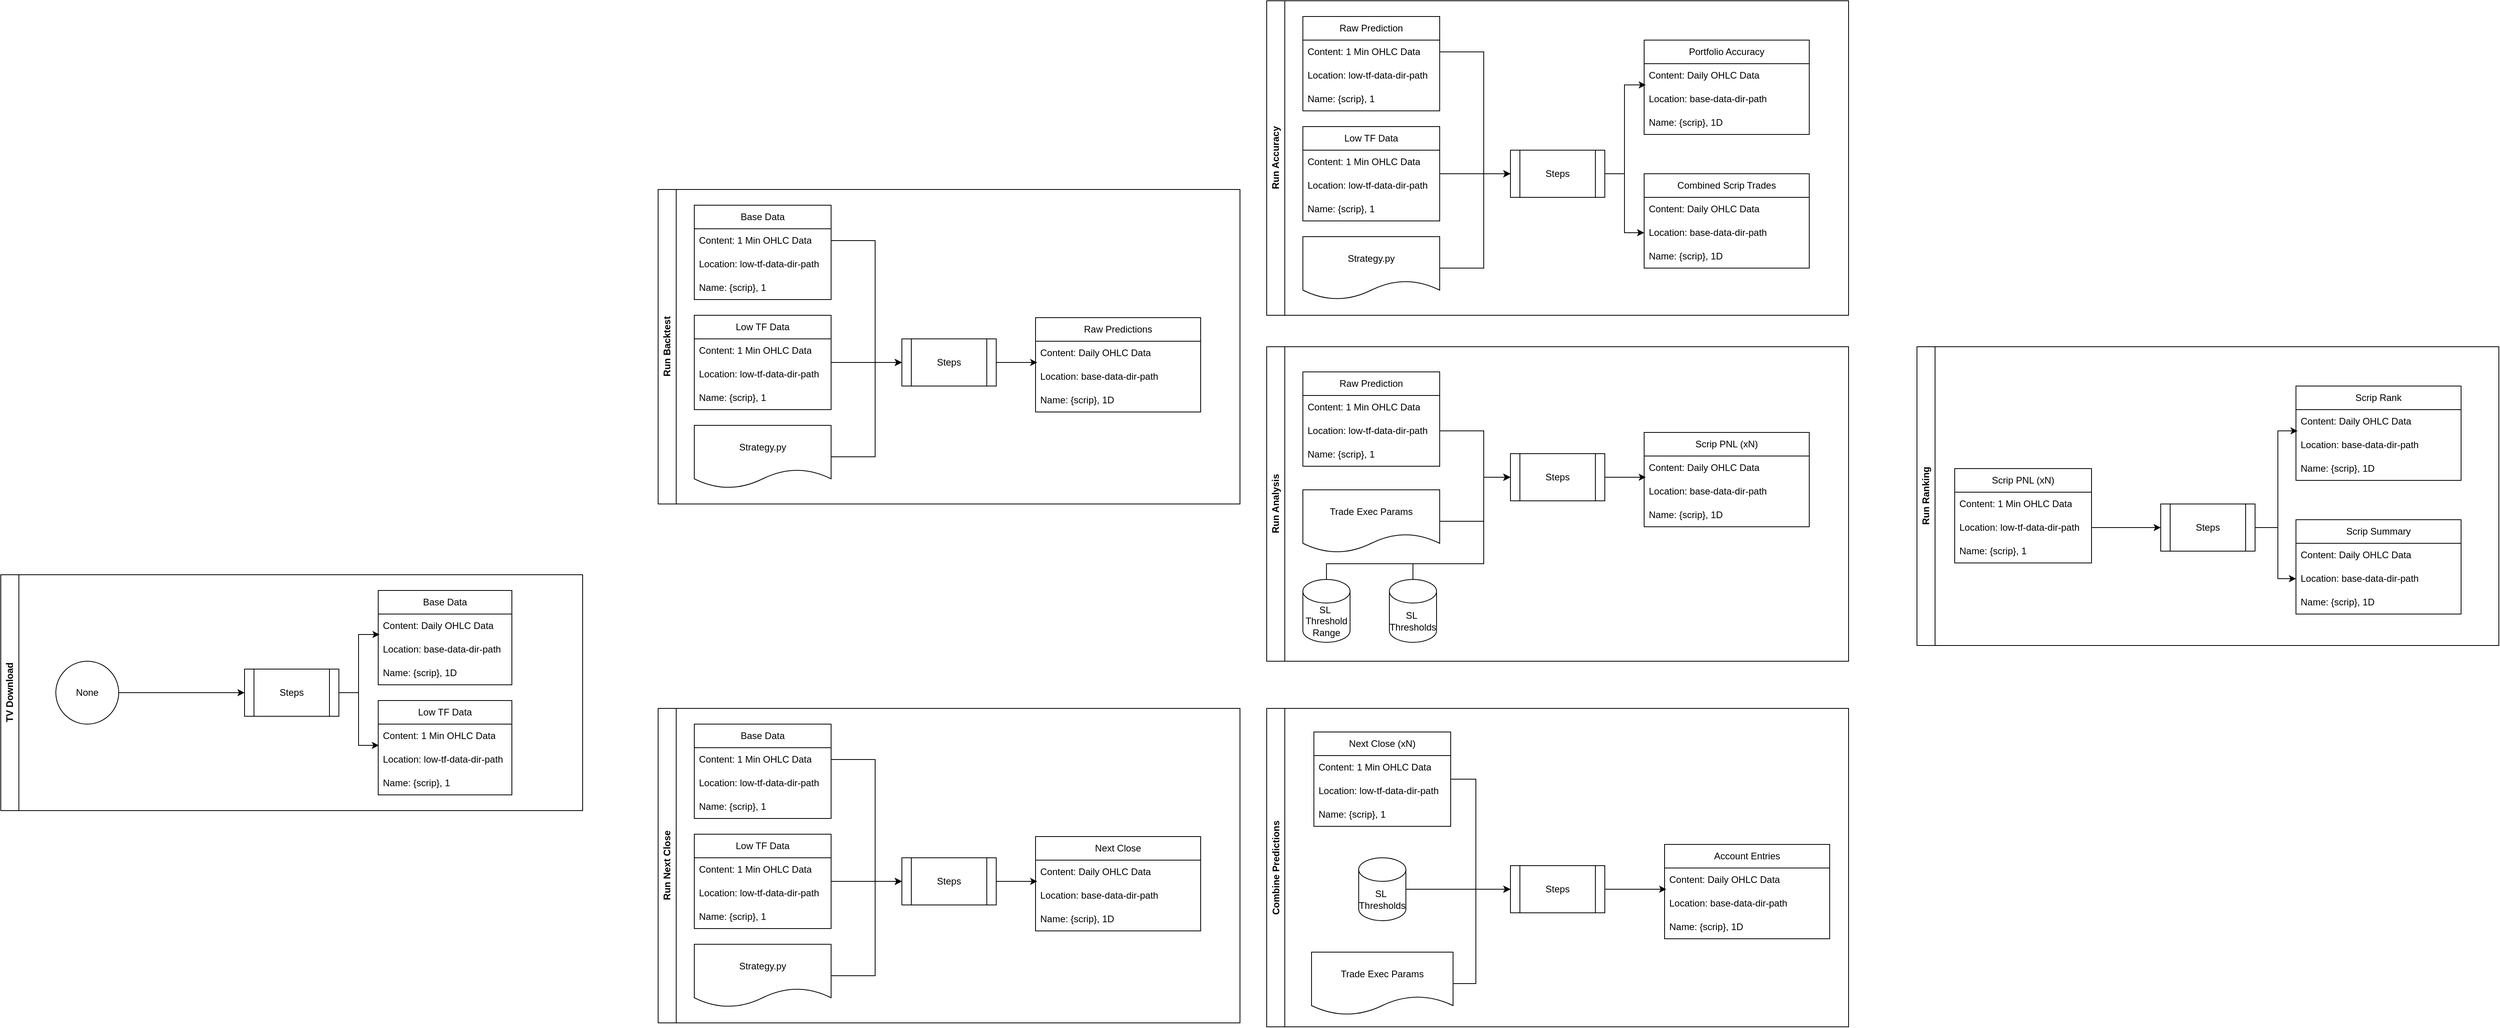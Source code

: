 <mxfile version="22.0.8" type="github">
  <diagram name="Page-1" id="-jNobJOiH2ZBGITwDeoM">
    <mxGraphModel dx="1639" dy="2243" grid="1" gridSize="10" guides="1" tooltips="1" connect="1" arrows="1" fold="1" page="1" pageScale="1" pageWidth="827" pageHeight="1169" math="0" shadow="0">
      <root>
        <mxCell id="0" />
        <mxCell id="1" parent="0" />
        <mxCell id="wgQlKjgA8KwrXLoBbIsE-9" value="TV Download" style="swimlane;horizontal=0;whiteSpace=wrap;html=1;startSize=23;" vertex="1" parent="1">
          <mxGeometry x="44" y="330" width="740" height="300" as="geometry" />
        </mxCell>
        <mxCell id="wgQlKjgA8KwrXLoBbIsE-10" value="Base Data" style="swimlane;fontStyle=0;childLayout=stackLayout;horizontal=1;startSize=30;horizontalStack=0;resizeParent=1;resizeParentMax=0;resizeLast=0;collapsible=1;marginBottom=0;whiteSpace=wrap;html=1;" vertex="1" parent="wgQlKjgA8KwrXLoBbIsE-9">
          <mxGeometry x="480" y="20" width="170" height="120" as="geometry" />
        </mxCell>
        <mxCell id="wgQlKjgA8KwrXLoBbIsE-11" value="Content: Daily OHLC Data" style="text;strokeColor=none;fillColor=none;align=left;verticalAlign=middle;spacingLeft=4;spacingRight=4;overflow=hidden;points=[[0,0.5],[1,0.5]];portConstraint=eastwest;rotatable=0;whiteSpace=wrap;html=1;" vertex="1" parent="wgQlKjgA8KwrXLoBbIsE-10">
          <mxGeometry y="30" width="170" height="30" as="geometry" />
        </mxCell>
        <mxCell id="wgQlKjgA8KwrXLoBbIsE-12" value="Location:&amp;nbsp;base-data-dir-path" style="text;strokeColor=none;fillColor=none;align=left;verticalAlign=middle;spacingLeft=4;spacingRight=4;overflow=hidden;points=[[0,0.5],[1,0.5]];portConstraint=eastwest;rotatable=0;whiteSpace=wrap;html=1;" vertex="1" parent="wgQlKjgA8KwrXLoBbIsE-10">
          <mxGeometry y="60" width="170" height="30" as="geometry" />
        </mxCell>
        <mxCell id="wgQlKjgA8KwrXLoBbIsE-13" value="Name: {scrip}, 1D" style="text;strokeColor=none;fillColor=none;align=left;verticalAlign=middle;spacingLeft=4;spacingRight=4;overflow=hidden;points=[[0,0.5],[1,0.5]];portConstraint=eastwest;rotatable=0;whiteSpace=wrap;html=1;" vertex="1" parent="wgQlKjgA8KwrXLoBbIsE-10">
          <mxGeometry y="90" width="170" height="30" as="geometry" />
        </mxCell>
        <mxCell id="wgQlKjgA8KwrXLoBbIsE-14" value="Low TF Data" style="swimlane;fontStyle=0;childLayout=stackLayout;horizontal=1;startSize=30;horizontalStack=0;resizeParent=1;resizeParentMax=0;resizeLast=0;collapsible=1;marginBottom=0;whiteSpace=wrap;html=1;" vertex="1" parent="wgQlKjgA8KwrXLoBbIsE-9">
          <mxGeometry x="480" y="160" width="170" height="120" as="geometry" />
        </mxCell>
        <mxCell id="wgQlKjgA8KwrXLoBbIsE-15" value="Content: 1 Min OHLC Data" style="text;strokeColor=none;fillColor=none;align=left;verticalAlign=middle;spacingLeft=4;spacingRight=4;overflow=hidden;points=[[0,0.5],[1,0.5]];portConstraint=eastwest;rotatable=0;whiteSpace=wrap;html=1;" vertex="1" parent="wgQlKjgA8KwrXLoBbIsE-14">
          <mxGeometry y="30" width="170" height="30" as="geometry" />
        </mxCell>
        <mxCell id="wgQlKjgA8KwrXLoBbIsE-16" value="Location:&amp;nbsp;low-tf-data-dir-path" style="text;strokeColor=none;fillColor=none;align=left;verticalAlign=middle;spacingLeft=4;spacingRight=4;overflow=hidden;points=[[0,0.5],[1,0.5]];portConstraint=eastwest;rotatable=0;whiteSpace=wrap;html=1;" vertex="1" parent="wgQlKjgA8KwrXLoBbIsE-14">
          <mxGeometry y="60" width="170" height="30" as="geometry" />
        </mxCell>
        <mxCell id="wgQlKjgA8KwrXLoBbIsE-17" value="Name: {scrip}, 1" style="text;strokeColor=none;fillColor=none;align=left;verticalAlign=middle;spacingLeft=4;spacingRight=4;overflow=hidden;points=[[0,0.5],[1,0.5]];portConstraint=eastwest;rotatable=0;whiteSpace=wrap;html=1;" vertex="1" parent="wgQlKjgA8KwrXLoBbIsE-14">
          <mxGeometry y="90" width="170" height="30" as="geometry" />
        </mxCell>
        <mxCell id="wgQlKjgA8KwrXLoBbIsE-4" style="edgeStyle=orthogonalEdgeStyle;rounded=0;orthogonalLoop=1;jettySize=auto;html=1;entryX=0;entryY=0.5;entryDx=0;entryDy=0;" edge="1" parent="wgQlKjgA8KwrXLoBbIsE-9" source="wgQlKjgA8KwrXLoBbIsE-3" target="wgQlKjgA8KwrXLoBbIsE-46">
          <mxGeometry relative="1" as="geometry">
            <mxPoint x="326" y="150" as="targetPoint" />
          </mxGeometry>
        </mxCell>
        <mxCell id="wgQlKjgA8KwrXLoBbIsE-3" value="None" style="ellipse;whiteSpace=wrap;html=1;aspect=fixed;" vertex="1" parent="wgQlKjgA8KwrXLoBbIsE-9">
          <mxGeometry x="70" y="110" width="80" height="80" as="geometry" />
        </mxCell>
        <mxCell id="wgQlKjgA8KwrXLoBbIsE-44" style="edgeStyle=orthogonalEdgeStyle;rounded=0;orthogonalLoop=1;jettySize=auto;html=1;exitX=1;exitY=0.5;exitDx=0;exitDy=0;entryX=0.01;entryY=0.867;entryDx=0;entryDy=0;entryPerimeter=0;" edge="1" parent="wgQlKjgA8KwrXLoBbIsE-9" source="wgQlKjgA8KwrXLoBbIsE-46" target="wgQlKjgA8KwrXLoBbIsE-11">
          <mxGeometry relative="1" as="geometry">
            <mxPoint x="455" y="50" as="targetPoint" />
          </mxGeometry>
        </mxCell>
        <mxCell id="wgQlKjgA8KwrXLoBbIsE-45" style="edgeStyle=orthogonalEdgeStyle;rounded=0;orthogonalLoop=1;jettySize=auto;html=1;exitX=1;exitY=0.5;exitDx=0;exitDy=0;entryX=0.005;entryY=-0.1;entryDx=0;entryDy=0;entryPerimeter=0;" edge="1" parent="wgQlKjgA8KwrXLoBbIsE-9" source="wgQlKjgA8KwrXLoBbIsE-46" target="wgQlKjgA8KwrXLoBbIsE-16">
          <mxGeometry relative="1" as="geometry">
            <mxPoint x="426" y="240" as="targetPoint" />
          </mxGeometry>
        </mxCell>
        <mxCell id="wgQlKjgA8KwrXLoBbIsE-46" value="Steps" style="shape=process;whiteSpace=wrap;html=1;backgroundOutline=1;" vertex="1" parent="wgQlKjgA8KwrXLoBbIsE-9">
          <mxGeometry x="310" y="120" width="120" height="60" as="geometry" />
        </mxCell>
        <mxCell id="wgQlKjgA8KwrXLoBbIsE-20" value="Run Backtest" style="swimlane;horizontal=0;whiteSpace=wrap;html=1;startSize=23;" vertex="1" parent="1">
          <mxGeometry x="880" y="-160" width="740" height="400" as="geometry" />
        </mxCell>
        <mxCell id="wgQlKjgA8KwrXLoBbIsE-21" value="Raw Predictions" style="swimlane;fontStyle=0;childLayout=stackLayout;horizontal=1;startSize=30;horizontalStack=0;resizeParent=1;resizeParentMax=0;resizeLast=0;collapsible=1;marginBottom=0;whiteSpace=wrap;html=1;" vertex="1" parent="wgQlKjgA8KwrXLoBbIsE-20">
          <mxGeometry x="480" y="163" width="210" height="120" as="geometry" />
        </mxCell>
        <mxCell id="wgQlKjgA8KwrXLoBbIsE-22" value="Content: Daily OHLC Data" style="text;strokeColor=none;fillColor=none;align=left;verticalAlign=middle;spacingLeft=4;spacingRight=4;overflow=hidden;points=[[0,0.5],[1,0.5]];portConstraint=eastwest;rotatable=0;whiteSpace=wrap;html=1;" vertex="1" parent="wgQlKjgA8KwrXLoBbIsE-21">
          <mxGeometry y="30" width="210" height="30" as="geometry" />
        </mxCell>
        <mxCell id="wgQlKjgA8KwrXLoBbIsE-23" value="Location:&amp;nbsp;base-data-dir-path" style="text;strokeColor=none;fillColor=none;align=left;verticalAlign=middle;spacingLeft=4;spacingRight=4;overflow=hidden;points=[[0,0.5],[1,0.5]];portConstraint=eastwest;rotatable=0;whiteSpace=wrap;html=1;" vertex="1" parent="wgQlKjgA8KwrXLoBbIsE-21">
          <mxGeometry y="60" width="210" height="30" as="geometry" />
        </mxCell>
        <mxCell id="wgQlKjgA8KwrXLoBbIsE-24" value="Name: {scrip}, 1D" style="text;strokeColor=none;fillColor=none;align=left;verticalAlign=middle;spacingLeft=4;spacingRight=4;overflow=hidden;points=[[0,0.5],[1,0.5]];portConstraint=eastwest;rotatable=0;whiteSpace=wrap;html=1;" vertex="1" parent="wgQlKjgA8KwrXLoBbIsE-21">
          <mxGeometry y="90" width="210" height="30" as="geometry" />
        </mxCell>
        <mxCell id="wgQlKjgA8KwrXLoBbIsE-29" style="edgeStyle=orthogonalEdgeStyle;rounded=0;orthogonalLoop=1;jettySize=auto;html=1;entryX=0.01;entryY=-0.1;entryDx=0;entryDy=0;exitX=1;exitY=0.5;exitDx=0;exitDy=0;entryPerimeter=0;" edge="1" parent="wgQlKjgA8KwrXLoBbIsE-20" source="wgQlKjgA8KwrXLoBbIsE-31" target="wgQlKjgA8KwrXLoBbIsE-23">
          <mxGeometry relative="1" as="geometry" />
        </mxCell>
        <mxCell id="wgQlKjgA8KwrXLoBbIsE-31" value="Steps" style="shape=process;whiteSpace=wrap;html=1;backgroundOutline=1;" vertex="1" parent="wgQlKjgA8KwrXLoBbIsE-20">
          <mxGeometry x="310" y="190" width="120" height="60" as="geometry" />
        </mxCell>
        <mxCell id="wgQlKjgA8KwrXLoBbIsE-34" value="Base Data" style="swimlane;fontStyle=0;childLayout=stackLayout;horizontal=1;startSize=30;horizontalStack=0;resizeParent=1;resizeParentMax=0;resizeLast=0;collapsible=1;marginBottom=0;whiteSpace=wrap;html=1;" vertex="1" parent="wgQlKjgA8KwrXLoBbIsE-20">
          <mxGeometry x="46" y="20" width="174" height="120" as="geometry" />
        </mxCell>
        <mxCell id="wgQlKjgA8KwrXLoBbIsE-35" value="Content: 1 Min OHLC Data" style="text;strokeColor=none;fillColor=none;align=left;verticalAlign=middle;spacingLeft=4;spacingRight=4;overflow=hidden;points=[[0,0.5],[1,0.5]];portConstraint=eastwest;rotatable=0;whiteSpace=wrap;html=1;" vertex="1" parent="wgQlKjgA8KwrXLoBbIsE-34">
          <mxGeometry y="30" width="174" height="30" as="geometry" />
        </mxCell>
        <mxCell id="wgQlKjgA8KwrXLoBbIsE-36" value="Location:&amp;nbsp;low-tf-data-dir-path" style="text;strokeColor=none;fillColor=none;align=left;verticalAlign=middle;spacingLeft=4;spacingRight=4;overflow=hidden;points=[[0,0.5],[1,0.5]];portConstraint=eastwest;rotatable=0;whiteSpace=wrap;html=1;" vertex="1" parent="wgQlKjgA8KwrXLoBbIsE-34">
          <mxGeometry y="60" width="174" height="30" as="geometry" />
        </mxCell>
        <mxCell id="wgQlKjgA8KwrXLoBbIsE-37" value="Name: {scrip}, 1" style="text;strokeColor=none;fillColor=none;align=left;verticalAlign=middle;spacingLeft=4;spacingRight=4;overflow=hidden;points=[[0,0.5],[1,0.5]];portConstraint=eastwest;rotatable=0;whiteSpace=wrap;html=1;" vertex="1" parent="wgQlKjgA8KwrXLoBbIsE-34">
          <mxGeometry y="90" width="174" height="30" as="geometry" />
        </mxCell>
        <mxCell id="wgQlKjgA8KwrXLoBbIsE-38" value="Low TF Data" style="swimlane;fontStyle=0;childLayout=stackLayout;horizontal=1;startSize=30;horizontalStack=0;resizeParent=1;resizeParentMax=0;resizeLast=0;collapsible=1;marginBottom=0;whiteSpace=wrap;html=1;" vertex="1" parent="wgQlKjgA8KwrXLoBbIsE-20">
          <mxGeometry x="46" y="160" width="174" height="120" as="geometry" />
        </mxCell>
        <mxCell id="wgQlKjgA8KwrXLoBbIsE-39" value="Content: 1 Min OHLC Data" style="text;strokeColor=none;fillColor=none;align=left;verticalAlign=middle;spacingLeft=4;spacingRight=4;overflow=hidden;points=[[0,0.5],[1,0.5]];portConstraint=eastwest;rotatable=0;whiteSpace=wrap;html=1;" vertex="1" parent="wgQlKjgA8KwrXLoBbIsE-38">
          <mxGeometry y="30" width="174" height="30" as="geometry" />
        </mxCell>
        <mxCell id="wgQlKjgA8KwrXLoBbIsE-40" value="Location:&amp;nbsp;low-tf-data-dir-path" style="text;strokeColor=none;fillColor=none;align=left;verticalAlign=middle;spacingLeft=4;spacingRight=4;overflow=hidden;points=[[0,0.5],[1,0.5]];portConstraint=eastwest;rotatable=0;whiteSpace=wrap;html=1;" vertex="1" parent="wgQlKjgA8KwrXLoBbIsE-38">
          <mxGeometry y="60" width="174" height="30" as="geometry" />
        </mxCell>
        <mxCell id="wgQlKjgA8KwrXLoBbIsE-41" value="Name: {scrip}, 1" style="text;strokeColor=none;fillColor=none;align=left;verticalAlign=middle;spacingLeft=4;spacingRight=4;overflow=hidden;points=[[0,0.5],[1,0.5]];portConstraint=eastwest;rotatable=0;whiteSpace=wrap;html=1;" vertex="1" parent="wgQlKjgA8KwrXLoBbIsE-38">
          <mxGeometry y="90" width="174" height="30" as="geometry" />
        </mxCell>
        <mxCell id="wgQlKjgA8KwrXLoBbIsE-42" style="edgeStyle=orthogonalEdgeStyle;rounded=0;orthogonalLoop=1;jettySize=auto;html=1;entryX=0;entryY=0.5;entryDx=0;entryDy=0;" edge="1" parent="wgQlKjgA8KwrXLoBbIsE-20" source="wgQlKjgA8KwrXLoBbIsE-35" target="wgQlKjgA8KwrXLoBbIsE-31">
          <mxGeometry relative="1" as="geometry">
            <Array as="points">
              <mxPoint x="276" y="65" />
              <mxPoint x="276" y="220" />
            </Array>
          </mxGeometry>
        </mxCell>
        <mxCell id="wgQlKjgA8KwrXLoBbIsE-43" style="edgeStyle=orthogonalEdgeStyle;rounded=0;orthogonalLoop=1;jettySize=auto;html=1;entryX=0;entryY=0.5;entryDx=0;entryDy=0;" edge="1" parent="wgQlKjgA8KwrXLoBbIsE-20" source="wgQlKjgA8KwrXLoBbIsE-40" target="wgQlKjgA8KwrXLoBbIsE-31">
          <mxGeometry relative="1" as="geometry">
            <Array as="points">
              <mxPoint x="246" y="220" />
              <mxPoint x="246" y="220" />
            </Array>
          </mxGeometry>
        </mxCell>
        <mxCell id="wgQlKjgA8KwrXLoBbIsE-48" style="edgeStyle=orthogonalEdgeStyle;rounded=0;orthogonalLoop=1;jettySize=auto;html=1;entryX=0;entryY=0.5;entryDx=0;entryDy=0;exitX=1;exitY=0.5;exitDx=0;exitDy=0;" edge="1" parent="wgQlKjgA8KwrXLoBbIsE-20" source="wgQlKjgA8KwrXLoBbIsE-47" target="wgQlKjgA8KwrXLoBbIsE-31">
          <mxGeometry relative="1" as="geometry">
            <Array as="points">
              <mxPoint x="276" y="340" />
              <mxPoint x="276" y="220" />
            </Array>
          </mxGeometry>
        </mxCell>
        <mxCell id="wgQlKjgA8KwrXLoBbIsE-47" value="Strategy.py" style="shape=document;whiteSpace=wrap;html=1;boundedLbl=1;" vertex="1" parent="wgQlKjgA8KwrXLoBbIsE-20">
          <mxGeometry x="46" y="300" width="174" height="80" as="geometry" />
        </mxCell>
        <mxCell id="wgQlKjgA8KwrXLoBbIsE-69" value="Run Next Close" style="swimlane;horizontal=0;whiteSpace=wrap;html=1;startSize=23;" vertex="1" parent="1">
          <mxGeometry x="880" y="500" width="740" height="400" as="geometry" />
        </mxCell>
        <mxCell id="wgQlKjgA8KwrXLoBbIsE-70" value="Next Close" style="swimlane;fontStyle=0;childLayout=stackLayout;horizontal=1;startSize=30;horizontalStack=0;resizeParent=1;resizeParentMax=0;resizeLast=0;collapsible=1;marginBottom=0;whiteSpace=wrap;html=1;" vertex="1" parent="wgQlKjgA8KwrXLoBbIsE-69">
          <mxGeometry x="480" y="163" width="210" height="120" as="geometry" />
        </mxCell>
        <mxCell id="wgQlKjgA8KwrXLoBbIsE-71" value="Content: Daily OHLC Data" style="text;strokeColor=none;fillColor=none;align=left;verticalAlign=middle;spacingLeft=4;spacingRight=4;overflow=hidden;points=[[0,0.5],[1,0.5]];portConstraint=eastwest;rotatable=0;whiteSpace=wrap;html=1;" vertex="1" parent="wgQlKjgA8KwrXLoBbIsE-70">
          <mxGeometry y="30" width="210" height="30" as="geometry" />
        </mxCell>
        <mxCell id="wgQlKjgA8KwrXLoBbIsE-72" value="Location:&amp;nbsp;base-data-dir-path" style="text;strokeColor=none;fillColor=none;align=left;verticalAlign=middle;spacingLeft=4;spacingRight=4;overflow=hidden;points=[[0,0.5],[1,0.5]];portConstraint=eastwest;rotatable=0;whiteSpace=wrap;html=1;" vertex="1" parent="wgQlKjgA8KwrXLoBbIsE-70">
          <mxGeometry y="60" width="210" height="30" as="geometry" />
        </mxCell>
        <mxCell id="wgQlKjgA8KwrXLoBbIsE-73" value="Name: {scrip}, 1D" style="text;strokeColor=none;fillColor=none;align=left;verticalAlign=middle;spacingLeft=4;spacingRight=4;overflow=hidden;points=[[0,0.5],[1,0.5]];portConstraint=eastwest;rotatable=0;whiteSpace=wrap;html=1;" vertex="1" parent="wgQlKjgA8KwrXLoBbIsE-70">
          <mxGeometry y="90" width="210" height="30" as="geometry" />
        </mxCell>
        <mxCell id="wgQlKjgA8KwrXLoBbIsE-74" style="edgeStyle=orthogonalEdgeStyle;rounded=0;orthogonalLoop=1;jettySize=auto;html=1;entryX=0.01;entryY=-0.1;entryDx=0;entryDy=0;exitX=1;exitY=0.5;exitDx=0;exitDy=0;entryPerimeter=0;" edge="1" parent="wgQlKjgA8KwrXLoBbIsE-69" source="wgQlKjgA8KwrXLoBbIsE-75" target="wgQlKjgA8KwrXLoBbIsE-72">
          <mxGeometry relative="1" as="geometry" />
        </mxCell>
        <mxCell id="wgQlKjgA8KwrXLoBbIsE-75" value="Steps" style="shape=process;whiteSpace=wrap;html=1;backgroundOutline=1;" vertex="1" parent="wgQlKjgA8KwrXLoBbIsE-69">
          <mxGeometry x="310" y="190" width="120" height="60" as="geometry" />
        </mxCell>
        <mxCell id="wgQlKjgA8KwrXLoBbIsE-76" value="Base Data" style="swimlane;fontStyle=0;childLayout=stackLayout;horizontal=1;startSize=30;horizontalStack=0;resizeParent=1;resizeParentMax=0;resizeLast=0;collapsible=1;marginBottom=0;whiteSpace=wrap;html=1;" vertex="1" parent="wgQlKjgA8KwrXLoBbIsE-69">
          <mxGeometry x="46" y="20" width="174" height="120" as="geometry" />
        </mxCell>
        <mxCell id="wgQlKjgA8KwrXLoBbIsE-77" value="Content: 1 Min OHLC Data" style="text;strokeColor=none;fillColor=none;align=left;verticalAlign=middle;spacingLeft=4;spacingRight=4;overflow=hidden;points=[[0,0.5],[1,0.5]];portConstraint=eastwest;rotatable=0;whiteSpace=wrap;html=1;" vertex="1" parent="wgQlKjgA8KwrXLoBbIsE-76">
          <mxGeometry y="30" width="174" height="30" as="geometry" />
        </mxCell>
        <mxCell id="wgQlKjgA8KwrXLoBbIsE-78" value="Location:&amp;nbsp;low-tf-data-dir-path" style="text;strokeColor=none;fillColor=none;align=left;verticalAlign=middle;spacingLeft=4;spacingRight=4;overflow=hidden;points=[[0,0.5],[1,0.5]];portConstraint=eastwest;rotatable=0;whiteSpace=wrap;html=1;" vertex="1" parent="wgQlKjgA8KwrXLoBbIsE-76">
          <mxGeometry y="60" width="174" height="30" as="geometry" />
        </mxCell>
        <mxCell id="wgQlKjgA8KwrXLoBbIsE-79" value="Name: {scrip}, 1" style="text;strokeColor=none;fillColor=none;align=left;verticalAlign=middle;spacingLeft=4;spacingRight=4;overflow=hidden;points=[[0,0.5],[1,0.5]];portConstraint=eastwest;rotatable=0;whiteSpace=wrap;html=1;" vertex="1" parent="wgQlKjgA8KwrXLoBbIsE-76">
          <mxGeometry y="90" width="174" height="30" as="geometry" />
        </mxCell>
        <mxCell id="wgQlKjgA8KwrXLoBbIsE-80" value="Low TF Data" style="swimlane;fontStyle=0;childLayout=stackLayout;horizontal=1;startSize=30;horizontalStack=0;resizeParent=1;resizeParentMax=0;resizeLast=0;collapsible=1;marginBottom=0;whiteSpace=wrap;html=1;" vertex="1" parent="wgQlKjgA8KwrXLoBbIsE-69">
          <mxGeometry x="46" y="160" width="174" height="120" as="geometry" />
        </mxCell>
        <mxCell id="wgQlKjgA8KwrXLoBbIsE-81" value="Content: 1 Min OHLC Data" style="text;strokeColor=none;fillColor=none;align=left;verticalAlign=middle;spacingLeft=4;spacingRight=4;overflow=hidden;points=[[0,0.5],[1,0.5]];portConstraint=eastwest;rotatable=0;whiteSpace=wrap;html=1;" vertex="1" parent="wgQlKjgA8KwrXLoBbIsE-80">
          <mxGeometry y="30" width="174" height="30" as="geometry" />
        </mxCell>
        <mxCell id="wgQlKjgA8KwrXLoBbIsE-82" value="Location:&amp;nbsp;low-tf-data-dir-path" style="text;strokeColor=none;fillColor=none;align=left;verticalAlign=middle;spacingLeft=4;spacingRight=4;overflow=hidden;points=[[0,0.5],[1,0.5]];portConstraint=eastwest;rotatable=0;whiteSpace=wrap;html=1;" vertex="1" parent="wgQlKjgA8KwrXLoBbIsE-80">
          <mxGeometry y="60" width="174" height="30" as="geometry" />
        </mxCell>
        <mxCell id="wgQlKjgA8KwrXLoBbIsE-83" value="Name: {scrip}, 1" style="text;strokeColor=none;fillColor=none;align=left;verticalAlign=middle;spacingLeft=4;spacingRight=4;overflow=hidden;points=[[0,0.5],[1,0.5]];portConstraint=eastwest;rotatable=0;whiteSpace=wrap;html=1;" vertex="1" parent="wgQlKjgA8KwrXLoBbIsE-80">
          <mxGeometry y="90" width="174" height="30" as="geometry" />
        </mxCell>
        <mxCell id="wgQlKjgA8KwrXLoBbIsE-84" style="edgeStyle=orthogonalEdgeStyle;rounded=0;orthogonalLoop=1;jettySize=auto;html=1;entryX=0;entryY=0.5;entryDx=0;entryDy=0;" edge="1" parent="wgQlKjgA8KwrXLoBbIsE-69" source="wgQlKjgA8KwrXLoBbIsE-77" target="wgQlKjgA8KwrXLoBbIsE-75">
          <mxGeometry relative="1" as="geometry">
            <Array as="points">
              <mxPoint x="276" y="65" />
              <mxPoint x="276" y="220" />
            </Array>
          </mxGeometry>
        </mxCell>
        <mxCell id="wgQlKjgA8KwrXLoBbIsE-85" style="edgeStyle=orthogonalEdgeStyle;rounded=0;orthogonalLoop=1;jettySize=auto;html=1;entryX=0;entryY=0.5;entryDx=0;entryDy=0;" edge="1" parent="wgQlKjgA8KwrXLoBbIsE-69" source="wgQlKjgA8KwrXLoBbIsE-82" target="wgQlKjgA8KwrXLoBbIsE-75">
          <mxGeometry relative="1" as="geometry">
            <Array as="points">
              <mxPoint x="246" y="220" />
              <mxPoint x="246" y="220" />
            </Array>
          </mxGeometry>
        </mxCell>
        <mxCell id="wgQlKjgA8KwrXLoBbIsE-86" style="edgeStyle=orthogonalEdgeStyle;rounded=0;orthogonalLoop=1;jettySize=auto;html=1;entryX=0;entryY=0.5;entryDx=0;entryDy=0;exitX=1;exitY=0.5;exitDx=0;exitDy=0;" edge="1" parent="wgQlKjgA8KwrXLoBbIsE-69" source="wgQlKjgA8KwrXLoBbIsE-87" target="wgQlKjgA8KwrXLoBbIsE-75">
          <mxGeometry relative="1" as="geometry">
            <Array as="points">
              <mxPoint x="276" y="340" />
              <mxPoint x="276" y="220" />
            </Array>
          </mxGeometry>
        </mxCell>
        <mxCell id="wgQlKjgA8KwrXLoBbIsE-87" value="Strategy.py" style="shape=document;whiteSpace=wrap;html=1;boundedLbl=1;" vertex="1" parent="wgQlKjgA8KwrXLoBbIsE-69">
          <mxGeometry x="46" y="300" width="174" height="80" as="geometry" />
        </mxCell>
        <mxCell id="wgQlKjgA8KwrXLoBbIsE-88" value="Combine Predictions" style="swimlane;horizontal=0;whiteSpace=wrap;html=1;startSize=23;" vertex="1" parent="1">
          <mxGeometry x="1654" y="500" width="740" height="405" as="geometry" />
        </mxCell>
        <mxCell id="wgQlKjgA8KwrXLoBbIsE-89" value="Account Entries" style="swimlane;fontStyle=0;childLayout=stackLayout;horizontal=1;startSize=30;horizontalStack=0;resizeParent=1;resizeParentMax=0;resizeLast=0;collapsible=1;marginBottom=0;whiteSpace=wrap;html=1;" vertex="1" parent="wgQlKjgA8KwrXLoBbIsE-88">
          <mxGeometry x="506" y="173" width="210" height="120" as="geometry" />
        </mxCell>
        <mxCell id="wgQlKjgA8KwrXLoBbIsE-90" value="Content: Daily OHLC Data" style="text;strokeColor=none;fillColor=none;align=left;verticalAlign=middle;spacingLeft=4;spacingRight=4;overflow=hidden;points=[[0,0.5],[1,0.5]];portConstraint=eastwest;rotatable=0;whiteSpace=wrap;html=1;" vertex="1" parent="wgQlKjgA8KwrXLoBbIsE-89">
          <mxGeometry y="30" width="210" height="30" as="geometry" />
        </mxCell>
        <mxCell id="wgQlKjgA8KwrXLoBbIsE-91" value="Location:&amp;nbsp;base-data-dir-path" style="text;strokeColor=none;fillColor=none;align=left;verticalAlign=middle;spacingLeft=4;spacingRight=4;overflow=hidden;points=[[0,0.5],[1,0.5]];portConstraint=eastwest;rotatable=0;whiteSpace=wrap;html=1;" vertex="1" parent="wgQlKjgA8KwrXLoBbIsE-89">
          <mxGeometry y="60" width="210" height="30" as="geometry" />
        </mxCell>
        <mxCell id="wgQlKjgA8KwrXLoBbIsE-92" value="Name: {scrip}, 1D" style="text;strokeColor=none;fillColor=none;align=left;verticalAlign=middle;spacingLeft=4;spacingRight=4;overflow=hidden;points=[[0,0.5],[1,0.5]];portConstraint=eastwest;rotatable=0;whiteSpace=wrap;html=1;" vertex="1" parent="wgQlKjgA8KwrXLoBbIsE-89">
          <mxGeometry y="90" width="210" height="30" as="geometry" />
        </mxCell>
        <mxCell id="wgQlKjgA8KwrXLoBbIsE-93" style="edgeStyle=orthogonalEdgeStyle;rounded=0;orthogonalLoop=1;jettySize=auto;html=1;entryX=0.01;entryY=-0.1;entryDx=0;entryDy=0;exitX=1;exitY=0.5;exitDx=0;exitDy=0;entryPerimeter=0;" edge="1" parent="wgQlKjgA8KwrXLoBbIsE-88" source="wgQlKjgA8KwrXLoBbIsE-94" target="wgQlKjgA8KwrXLoBbIsE-91">
          <mxGeometry relative="1" as="geometry" />
        </mxCell>
        <mxCell id="wgQlKjgA8KwrXLoBbIsE-94" value="Steps" style="shape=process;whiteSpace=wrap;html=1;backgroundOutline=1;" vertex="1" parent="wgQlKjgA8KwrXLoBbIsE-88">
          <mxGeometry x="310" y="200" width="120" height="60" as="geometry" />
        </mxCell>
        <mxCell id="wgQlKjgA8KwrXLoBbIsE-99" value="Next Close (xN)" style="swimlane;fontStyle=0;childLayout=stackLayout;horizontal=1;startSize=30;horizontalStack=0;resizeParent=1;resizeParentMax=0;resizeLast=0;collapsible=1;marginBottom=0;whiteSpace=wrap;html=1;" vertex="1" parent="wgQlKjgA8KwrXLoBbIsE-88">
          <mxGeometry x="60" y="30" width="174" height="120" as="geometry" />
        </mxCell>
        <mxCell id="wgQlKjgA8KwrXLoBbIsE-100" value="Content: 1 Min OHLC Data" style="text;strokeColor=none;fillColor=none;align=left;verticalAlign=middle;spacingLeft=4;spacingRight=4;overflow=hidden;points=[[0,0.5],[1,0.5]];portConstraint=eastwest;rotatable=0;whiteSpace=wrap;html=1;" vertex="1" parent="wgQlKjgA8KwrXLoBbIsE-99">
          <mxGeometry y="30" width="174" height="30" as="geometry" />
        </mxCell>
        <mxCell id="wgQlKjgA8KwrXLoBbIsE-101" value="Location:&amp;nbsp;low-tf-data-dir-path" style="text;strokeColor=none;fillColor=none;align=left;verticalAlign=middle;spacingLeft=4;spacingRight=4;overflow=hidden;points=[[0,0.5],[1,0.5]];portConstraint=eastwest;rotatable=0;whiteSpace=wrap;html=1;" vertex="1" parent="wgQlKjgA8KwrXLoBbIsE-99">
          <mxGeometry y="60" width="174" height="30" as="geometry" />
        </mxCell>
        <mxCell id="wgQlKjgA8KwrXLoBbIsE-102" value="Name: {scrip}, 1" style="text;strokeColor=none;fillColor=none;align=left;verticalAlign=middle;spacingLeft=4;spacingRight=4;overflow=hidden;points=[[0,0.5],[1,0.5]];portConstraint=eastwest;rotatable=0;whiteSpace=wrap;html=1;" vertex="1" parent="wgQlKjgA8KwrXLoBbIsE-99">
          <mxGeometry y="90" width="174" height="30" as="geometry" />
        </mxCell>
        <mxCell id="wgQlKjgA8KwrXLoBbIsE-104" style="edgeStyle=orthogonalEdgeStyle;rounded=0;orthogonalLoop=1;jettySize=auto;html=1;entryX=0;entryY=0.5;entryDx=0;entryDy=0;" edge="1" parent="wgQlKjgA8KwrXLoBbIsE-88" source="wgQlKjgA8KwrXLoBbIsE-101" target="wgQlKjgA8KwrXLoBbIsE-94">
          <mxGeometry relative="1" as="geometry">
            <Array as="points">
              <mxPoint x="266" y="90" />
              <mxPoint x="266" y="230" />
            </Array>
          </mxGeometry>
        </mxCell>
        <mxCell id="wgQlKjgA8KwrXLoBbIsE-108" style="edgeStyle=orthogonalEdgeStyle;rounded=0;orthogonalLoop=1;jettySize=auto;html=1;entryX=0;entryY=0.5;entryDx=0;entryDy=0;" edge="1" parent="wgQlKjgA8KwrXLoBbIsE-88" source="wgQlKjgA8KwrXLoBbIsE-107" target="wgQlKjgA8KwrXLoBbIsE-94">
          <mxGeometry relative="1" as="geometry">
            <Array as="points">
              <mxPoint x="296" y="230" />
              <mxPoint x="296" y="230" />
            </Array>
          </mxGeometry>
        </mxCell>
        <mxCell id="wgQlKjgA8KwrXLoBbIsE-107" value="SL&amp;nbsp;&lt;br&gt;Thresholds" style="shape=cylinder3;whiteSpace=wrap;html=1;boundedLbl=1;backgroundOutline=1;size=15;" vertex="1" parent="wgQlKjgA8KwrXLoBbIsE-88">
          <mxGeometry x="117" y="190" width="60" height="80" as="geometry" />
        </mxCell>
        <mxCell id="wgQlKjgA8KwrXLoBbIsE-110" style="edgeStyle=orthogonalEdgeStyle;rounded=0;orthogonalLoop=1;jettySize=auto;html=1;entryX=0;entryY=0.5;entryDx=0;entryDy=0;" edge="1" parent="wgQlKjgA8KwrXLoBbIsE-88" source="wgQlKjgA8KwrXLoBbIsE-109" target="wgQlKjgA8KwrXLoBbIsE-94">
          <mxGeometry relative="1" as="geometry">
            <Array as="points">
              <mxPoint x="266" y="350" />
              <mxPoint x="266" y="230" />
            </Array>
          </mxGeometry>
        </mxCell>
        <mxCell id="wgQlKjgA8KwrXLoBbIsE-109" value="Trade&amp;nbsp;Exec Params" style="shape=document;whiteSpace=wrap;html=1;boundedLbl=1;align=center;" vertex="1" parent="wgQlKjgA8KwrXLoBbIsE-88">
          <mxGeometry x="57" y="310" width="180" height="80" as="geometry" />
        </mxCell>
        <mxCell id="wgQlKjgA8KwrXLoBbIsE-111" value="Run Analysis" style="swimlane;horizontal=0;whiteSpace=wrap;html=1;startSize=23;" vertex="1" parent="1">
          <mxGeometry x="1654" y="40" width="740" height="400" as="geometry" />
        </mxCell>
        <mxCell id="wgQlKjgA8KwrXLoBbIsE-112" value="Scrip PNL (xN)" style="swimlane;fontStyle=0;childLayout=stackLayout;horizontal=1;startSize=30;horizontalStack=0;resizeParent=1;resizeParentMax=0;resizeLast=0;collapsible=1;marginBottom=0;whiteSpace=wrap;html=1;" vertex="1" parent="wgQlKjgA8KwrXLoBbIsE-111">
          <mxGeometry x="480" y="109" width="210" height="120" as="geometry" />
        </mxCell>
        <mxCell id="wgQlKjgA8KwrXLoBbIsE-113" value="Content: Daily OHLC Data" style="text;strokeColor=none;fillColor=none;align=left;verticalAlign=middle;spacingLeft=4;spacingRight=4;overflow=hidden;points=[[0,0.5],[1,0.5]];portConstraint=eastwest;rotatable=0;whiteSpace=wrap;html=1;" vertex="1" parent="wgQlKjgA8KwrXLoBbIsE-112">
          <mxGeometry y="30" width="210" height="30" as="geometry" />
        </mxCell>
        <mxCell id="wgQlKjgA8KwrXLoBbIsE-114" value="Location:&amp;nbsp;base-data-dir-path" style="text;strokeColor=none;fillColor=none;align=left;verticalAlign=middle;spacingLeft=4;spacingRight=4;overflow=hidden;points=[[0,0.5],[1,0.5]];portConstraint=eastwest;rotatable=0;whiteSpace=wrap;html=1;" vertex="1" parent="wgQlKjgA8KwrXLoBbIsE-112">
          <mxGeometry y="60" width="210" height="30" as="geometry" />
        </mxCell>
        <mxCell id="wgQlKjgA8KwrXLoBbIsE-115" value="Name: {scrip}, 1D" style="text;strokeColor=none;fillColor=none;align=left;verticalAlign=middle;spacingLeft=4;spacingRight=4;overflow=hidden;points=[[0,0.5],[1,0.5]];portConstraint=eastwest;rotatable=0;whiteSpace=wrap;html=1;" vertex="1" parent="wgQlKjgA8KwrXLoBbIsE-112">
          <mxGeometry y="90" width="210" height="30" as="geometry" />
        </mxCell>
        <mxCell id="wgQlKjgA8KwrXLoBbIsE-116" style="edgeStyle=orthogonalEdgeStyle;rounded=0;orthogonalLoop=1;jettySize=auto;html=1;entryX=0.01;entryY=-0.1;entryDx=0;entryDy=0;exitX=1;exitY=0.5;exitDx=0;exitDy=0;entryPerimeter=0;" edge="1" parent="wgQlKjgA8KwrXLoBbIsE-111" source="wgQlKjgA8KwrXLoBbIsE-117" target="wgQlKjgA8KwrXLoBbIsE-114">
          <mxGeometry relative="1" as="geometry" />
        </mxCell>
        <mxCell id="wgQlKjgA8KwrXLoBbIsE-117" value="Steps" style="shape=process;whiteSpace=wrap;html=1;backgroundOutline=1;" vertex="1" parent="wgQlKjgA8KwrXLoBbIsE-111">
          <mxGeometry x="310" y="136" width="120" height="60" as="geometry" />
        </mxCell>
        <mxCell id="wgQlKjgA8KwrXLoBbIsE-118" value="Raw Prediction" style="swimlane;fontStyle=0;childLayout=stackLayout;horizontal=1;startSize=30;horizontalStack=0;resizeParent=1;resizeParentMax=0;resizeLast=0;collapsible=1;marginBottom=0;whiteSpace=wrap;html=1;" vertex="1" parent="wgQlKjgA8KwrXLoBbIsE-111">
          <mxGeometry x="46" y="32" width="174" height="120" as="geometry" />
        </mxCell>
        <mxCell id="wgQlKjgA8KwrXLoBbIsE-119" value="Content: 1 Min OHLC Data" style="text;strokeColor=none;fillColor=none;align=left;verticalAlign=middle;spacingLeft=4;spacingRight=4;overflow=hidden;points=[[0,0.5],[1,0.5]];portConstraint=eastwest;rotatable=0;whiteSpace=wrap;html=1;" vertex="1" parent="wgQlKjgA8KwrXLoBbIsE-118">
          <mxGeometry y="30" width="174" height="30" as="geometry" />
        </mxCell>
        <mxCell id="wgQlKjgA8KwrXLoBbIsE-120" value="Location:&amp;nbsp;low-tf-data-dir-path" style="text;strokeColor=none;fillColor=none;align=left;verticalAlign=middle;spacingLeft=4;spacingRight=4;overflow=hidden;points=[[0,0.5],[1,0.5]];portConstraint=eastwest;rotatable=0;whiteSpace=wrap;html=1;" vertex="1" parent="wgQlKjgA8KwrXLoBbIsE-118">
          <mxGeometry y="60" width="174" height="30" as="geometry" />
        </mxCell>
        <mxCell id="wgQlKjgA8KwrXLoBbIsE-121" value="Name: {scrip}, 1" style="text;strokeColor=none;fillColor=none;align=left;verticalAlign=middle;spacingLeft=4;spacingRight=4;overflow=hidden;points=[[0,0.5],[1,0.5]];portConstraint=eastwest;rotatable=0;whiteSpace=wrap;html=1;" vertex="1" parent="wgQlKjgA8KwrXLoBbIsE-118">
          <mxGeometry y="90" width="174" height="30" as="geometry" />
        </mxCell>
        <mxCell id="wgQlKjgA8KwrXLoBbIsE-126" style="edgeStyle=orthogonalEdgeStyle;rounded=0;orthogonalLoop=1;jettySize=auto;html=1;entryX=0;entryY=0.5;entryDx=0;entryDy=0;exitX=1;exitY=0.5;exitDx=0;exitDy=0;" edge="1" parent="wgQlKjgA8KwrXLoBbIsE-111" source="wgQlKjgA8KwrXLoBbIsE-120" target="wgQlKjgA8KwrXLoBbIsE-117">
          <mxGeometry relative="1" as="geometry">
            <Array as="points">
              <mxPoint x="276" y="107" />
              <mxPoint x="276" y="166" />
            </Array>
          </mxGeometry>
        </mxCell>
        <mxCell id="wgQlKjgA8KwrXLoBbIsE-128" style="edgeStyle=orthogonalEdgeStyle;rounded=0;orthogonalLoop=1;jettySize=auto;html=1;entryX=0;entryY=0.5;entryDx=0;entryDy=0;exitX=1;exitY=0.5;exitDx=0;exitDy=0;" edge="1" parent="wgQlKjgA8KwrXLoBbIsE-111" source="wgQlKjgA8KwrXLoBbIsE-129" target="wgQlKjgA8KwrXLoBbIsE-117">
          <mxGeometry relative="1" as="geometry">
            <Array as="points">
              <mxPoint x="276" y="222" />
              <mxPoint x="276" y="166" />
            </Array>
          </mxGeometry>
        </mxCell>
        <mxCell id="wgQlKjgA8KwrXLoBbIsE-129" value="Trade Exec Params" style="shape=document;whiteSpace=wrap;html=1;boundedLbl=1;" vertex="1" parent="wgQlKjgA8KwrXLoBbIsE-111">
          <mxGeometry x="46" y="182" width="174" height="80" as="geometry" />
        </mxCell>
        <mxCell id="wgQlKjgA8KwrXLoBbIsE-132" style="edgeStyle=orthogonalEdgeStyle;rounded=0;orthogonalLoop=1;jettySize=auto;html=1;entryX=0;entryY=0.5;entryDx=0;entryDy=0;exitX=0.5;exitY=0;exitDx=0;exitDy=0;exitPerimeter=0;" edge="1" parent="wgQlKjgA8KwrXLoBbIsE-111" source="wgQlKjgA8KwrXLoBbIsE-130" target="wgQlKjgA8KwrXLoBbIsE-117">
          <mxGeometry relative="1" as="geometry">
            <Array as="points">
              <mxPoint x="76" y="276" />
              <mxPoint x="276" y="276" />
              <mxPoint x="276" y="166" />
            </Array>
          </mxGeometry>
        </mxCell>
        <mxCell id="wgQlKjgA8KwrXLoBbIsE-130" value="SL&amp;nbsp;&lt;br&gt;Threshold Range" style="shape=cylinder3;whiteSpace=wrap;html=1;boundedLbl=1;backgroundOutline=1;size=15;" vertex="1" parent="wgQlKjgA8KwrXLoBbIsE-111">
          <mxGeometry x="46" y="296" width="60" height="80" as="geometry" />
        </mxCell>
        <mxCell id="wgQlKjgA8KwrXLoBbIsE-133" style="edgeStyle=orthogonalEdgeStyle;rounded=0;orthogonalLoop=1;jettySize=auto;html=1;entryX=0;entryY=0.5;entryDx=0;entryDy=0;exitX=0.5;exitY=0;exitDx=0;exitDy=0;exitPerimeter=0;" edge="1" parent="wgQlKjgA8KwrXLoBbIsE-111" source="wgQlKjgA8KwrXLoBbIsE-131" target="wgQlKjgA8KwrXLoBbIsE-117">
          <mxGeometry relative="1" as="geometry">
            <Array as="points">
              <mxPoint x="186" y="276" />
              <mxPoint x="276" y="276" />
              <mxPoint x="276" y="166" />
            </Array>
          </mxGeometry>
        </mxCell>
        <mxCell id="wgQlKjgA8KwrXLoBbIsE-131" value="SL&amp;nbsp;&lt;br&gt;Thresholds" style="shape=cylinder3;whiteSpace=wrap;html=1;boundedLbl=1;backgroundOutline=1;size=15;" vertex="1" parent="wgQlKjgA8KwrXLoBbIsE-111">
          <mxGeometry x="156" y="296" width="60" height="80" as="geometry" />
        </mxCell>
        <mxCell id="wgQlKjgA8KwrXLoBbIsE-134" value="Run Ranking" style="swimlane;horizontal=0;whiteSpace=wrap;html=1;startSize=23;" vertex="1" parent="1">
          <mxGeometry x="2481" y="40" width="740" height="380" as="geometry" />
        </mxCell>
        <mxCell id="wgQlKjgA8KwrXLoBbIsE-135" value="Scrip Rank" style="swimlane;fontStyle=0;childLayout=stackLayout;horizontal=1;startSize=30;horizontalStack=0;resizeParent=1;resizeParentMax=0;resizeLast=0;collapsible=1;marginBottom=0;whiteSpace=wrap;html=1;" vertex="1" parent="wgQlKjgA8KwrXLoBbIsE-134">
          <mxGeometry x="482" y="50" width="210" height="120" as="geometry" />
        </mxCell>
        <mxCell id="wgQlKjgA8KwrXLoBbIsE-136" value="Content: Daily OHLC Data" style="text;strokeColor=none;fillColor=none;align=left;verticalAlign=middle;spacingLeft=4;spacingRight=4;overflow=hidden;points=[[0,0.5],[1,0.5]];portConstraint=eastwest;rotatable=0;whiteSpace=wrap;html=1;" vertex="1" parent="wgQlKjgA8KwrXLoBbIsE-135">
          <mxGeometry y="30" width="210" height="30" as="geometry" />
        </mxCell>
        <mxCell id="wgQlKjgA8KwrXLoBbIsE-137" value="Location:&amp;nbsp;base-data-dir-path" style="text;strokeColor=none;fillColor=none;align=left;verticalAlign=middle;spacingLeft=4;spacingRight=4;overflow=hidden;points=[[0,0.5],[1,0.5]];portConstraint=eastwest;rotatable=0;whiteSpace=wrap;html=1;" vertex="1" parent="wgQlKjgA8KwrXLoBbIsE-135">
          <mxGeometry y="60" width="210" height="30" as="geometry" />
        </mxCell>
        <mxCell id="wgQlKjgA8KwrXLoBbIsE-138" value="Name: {scrip}, 1D" style="text;strokeColor=none;fillColor=none;align=left;verticalAlign=middle;spacingLeft=4;spacingRight=4;overflow=hidden;points=[[0,0.5],[1,0.5]];portConstraint=eastwest;rotatable=0;whiteSpace=wrap;html=1;" vertex="1" parent="wgQlKjgA8KwrXLoBbIsE-135">
          <mxGeometry y="90" width="210" height="30" as="geometry" />
        </mxCell>
        <mxCell id="wgQlKjgA8KwrXLoBbIsE-139" style="edgeStyle=orthogonalEdgeStyle;rounded=0;orthogonalLoop=1;jettySize=auto;html=1;entryX=0.01;entryY=-0.1;entryDx=0;entryDy=0;exitX=1;exitY=0.5;exitDx=0;exitDy=0;entryPerimeter=0;" edge="1" parent="wgQlKjgA8KwrXLoBbIsE-134" source="wgQlKjgA8KwrXLoBbIsE-140" target="wgQlKjgA8KwrXLoBbIsE-137">
          <mxGeometry relative="1" as="geometry">
            <Array as="points">
              <mxPoint x="459" y="230" />
              <mxPoint x="459" y="107" />
            </Array>
          </mxGeometry>
        </mxCell>
        <mxCell id="wgQlKjgA8KwrXLoBbIsE-199" style="edgeStyle=orthogonalEdgeStyle;rounded=0;orthogonalLoop=1;jettySize=auto;html=1;entryX=0;entryY=0.5;entryDx=0;entryDy=0;exitX=1;exitY=0.5;exitDx=0;exitDy=0;" edge="1" parent="wgQlKjgA8KwrXLoBbIsE-134" source="wgQlKjgA8KwrXLoBbIsE-140" target="wgQlKjgA8KwrXLoBbIsE-192">
          <mxGeometry relative="1" as="geometry">
            <mxPoint x="479" y="230" as="targetPoint" />
            <Array as="points">
              <mxPoint x="459" y="230" />
              <mxPoint x="459" y="295" />
            </Array>
          </mxGeometry>
        </mxCell>
        <mxCell id="wgQlKjgA8KwrXLoBbIsE-140" value="Steps" style="shape=process;whiteSpace=wrap;html=1;backgroundOutline=1;" vertex="1" parent="wgQlKjgA8KwrXLoBbIsE-134">
          <mxGeometry x="310" y="200" width="120" height="60" as="geometry" />
        </mxCell>
        <mxCell id="wgQlKjgA8KwrXLoBbIsE-141" value="Scrip PNL (xN)" style="swimlane;fontStyle=0;childLayout=stackLayout;horizontal=1;startSize=30;horizontalStack=0;resizeParent=1;resizeParentMax=0;resizeLast=0;collapsible=1;marginBottom=0;whiteSpace=wrap;html=1;" vertex="1" parent="wgQlKjgA8KwrXLoBbIsE-134">
          <mxGeometry x="48" y="155" width="174" height="120" as="geometry" />
        </mxCell>
        <mxCell id="wgQlKjgA8KwrXLoBbIsE-142" value="Content: 1 Min OHLC Data" style="text;strokeColor=none;fillColor=none;align=left;verticalAlign=middle;spacingLeft=4;spacingRight=4;overflow=hidden;points=[[0,0.5],[1,0.5]];portConstraint=eastwest;rotatable=0;whiteSpace=wrap;html=1;" vertex="1" parent="wgQlKjgA8KwrXLoBbIsE-141">
          <mxGeometry y="30" width="174" height="30" as="geometry" />
        </mxCell>
        <mxCell id="wgQlKjgA8KwrXLoBbIsE-143" value="Location:&amp;nbsp;low-tf-data-dir-path" style="text;strokeColor=none;fillColor=none;align=left;verticalAlign=middle;spacingLeft=4;spacingRight=4;overflow=hidden;points=[[0,0.5],[1,0.5]];portConstraint=eastwest;rotatable=0;whiteSpace=wrap;html=1;" vertex="1" parent="wgQlKjgA8KwrXLoBbIsE-141">
          <mxGeometry y="60" width="174" height="30" as="geometry" />
        </mxCell>
        <mxCell id="wgQlKjgA8KwrXLoBbIsE-144" value="Name: {scrip}, 1" style="text;strokeColor=none;fillColor=none;align=left;verticalAlign=middle;spacingLeft=4;spacingRight=4;overflow=hidden;points=[[0,0.5],[1,0.5]];portConstraint=eastwest;rotatable=0;whiteSpace=wrap;html=1;" vertex="1" parent="wgQlKjgA8KwrXLoBbIsE-141">
          <mxGeometry y="90" width="174" height="30" as="geometry" />
        </mxCell>
        <mxCell id="wgQlKjgA8KwrXLoBbIsE-190" value="Scrip Summary" style="swimlane;fontStyle=0;childLayout=stackLayout;horizontal=1;startSize=30;horizontalStack=0;resizeParent=1;resizeParentMax=0;resizeLast=0;collapsible=1;marginBottom=0;whiteSpace=wrap;html=1;" vertex="1" parent="wgQlKjgA8KwrXLoBbIsE-134">
          <mxGeometry x="482" y="220" width="210" height="120" as="geometry" />
        </mxCell>
        <mxCell id="wgQlKjgA8KwrXLoBbIsE-191" value="Content: Daily OHLC Data" style="text;strokeColor=none;fillColor=none;align=left;verticalAlign=middle;spacingLeft=4;spacingRight=4;overflow=hidden;points=[[0,0.5],[1,0.5]];portConstraint=eastwest;rotatable=0;whiteSpace=wrap;html=1;" vertex="1" parent="wgQlKjgA8KwrXLoBbIsE-190">
          <mxGeometry y="30" width="210" height="30" as="geometry" />
        </mxCell>
        <mxCell id="wgQlKjgA8KwrXLoBbIsE-192" value="Location:&amp;nbsp;base-data-dir-path" style="text;strokeColor=none;fillColor=none;align=left;verticalAlign=middle;spacingLeft=4;spacingRight=4;overflow=hidden;points=[[0,0.5],[1,0.5]];portConstraint=eastwest;rotatable=0;whiteSpace=wrap;html=1;" vertex="1" parent="wgQlKjgA8KwrXLoBbIsE-190">
          <mxGeometry y="60" width="210" height="30" as="geometry" />
        </mxCell>
        <mxCell id="wgQlKjgA8KwrXLoBbIsE-193" value="Name: {scrip}, 1D" style="text;strokeColor=none;fillColor=none;align=left;verticalAlign=middle;spacingLeft=4;spacingRight=4;overflow=hidden;points=[[0,0.5],[1,0.5]];portConstraint=eastwest;rotatable=0;whiteSpace=wrap;html=1;" vertex="1" parent="wgQlKjgA8KwrXLoBbIsE-190">
          <mxGeometry y="90" width="210" height="30" as="geometry" />
        </mxCell>
        <mxCell id="wgQlKjgA8KwrXLoBbIsE-198" value="" style="edgeStyle=orthogonalEdgeStyle;rounded=0;orthogonalLoop=1;jettySize=auto;html=1;" edge="1" parent="wgQlKjgA8KwrXLoBbIsE-134" source="wgQlKjgA8KwrXLoBbIsE-143" target="wgQlKjgA8KwrXLoBbIsE-140">
          <mxGeometry relative="1" as="geometry" />
        </mxCell>
        <mxCell id="wgQlKjgA8KwrXLoBbIsE-152" value="Run Accuracy" style="swimlane;horizontal=0;whiteSpace=wrap;html=1;startSize=23;" vertex="1" parent="1">
          <mxGeometry x="1654" y="-400" width="740" height="400" as="geometry" />
        </mxCell>
        <mxCell id="wgQlKjgA8KwrXLoBbIsE-153" value="Portfolio Accuracy" style="swimlane;fontStyle=0;childLayout=stackLayout;horizontal=1;startSize=30;horizontalStack=0;resizeParent=1;resizeParentMax=0;resizeLast=0;collapsible=1;marginBottom=0;whiteSpace=wrap;html=1;" vertex="1" parent="wgQlKjgA8KwrXLoBbIsE-152">
          <mxGeometry x="480" y="50" width="210" height="120" as="geometry" />
        </mxCell>
        <mxCell id="wgQlKjgA8KwrXLoBbIsE-154" value="Content: Daily OHLC Data" style="text;strokeColor=none;fillColor=none;align=left;verticalAlign=middle;spacingLeft=4;spacingRight=4;overflow=hidden;points=[[0,0.5],[1,0.5]];portConstraint=eastwest;rotatable=0;whiteSpace=wrap;html=1;" vertex="1" parent="wgQlKjgA8KwrXLoBbIsE-153">
          <mxGeometry y="30" width="210" height="30" as="geometry" />
        </mxCell>
        <mxCell id="wgQlKjgA8KwrXLoBbIsE-155" value="Location:&amp;nbsp;base-data-dir-path" style="text;strokeColor=none;fillColor=none;align=left;verticalAlign=middle;spacingLeft=4;spacingRight=4;overflow=hidden;points=[[0,0.5],[1,0.5]];portConstraint=eastwest;rotatable=0;whiteSpace=wrap;html=1;" vertex="1" parent="wgQlKjgA8KwrXLoBbIsE-153">
          <mxGeometry y="60" width="210" height="30" as="geometry" />
        </mxCell>
        <mxCell id="wgQlKjgA8KwrXLoBbIsE-156" value="Name: {scrip}, 1D" style="text;strokeColor=none;fillColor=none;align=left;verticalAlign=middle;spacingLeft=4;spacingRight=4;overflow=hidden;points=[[0,0.5],[1,0.5]];portConstraint=eastwest;rotatable=0;whiteSpace=wrap;html=1;" vertex="1" parent="wgQlKjgA8KwrXLoBbIsE-153">
          <mxGeometry y="90" width="210" height="30" as="geometry" />
        </mxCell>
        <mxCell id="wgQlKjgA8KwrXLoBbIsE-157" style="edgeStyle=orthogonalEdgeStyle;rounded=0;orthogonalLoop=1;jettySize=auto;html=1;entryX=0.01;entryY=-0.1;entryDx=0;entryDy=0;exitX=1;exitY=0.5;exitDx=0;exitDy=0;entryPerimeter=0;" edge="1" parent="wgQlKjgA8KwrXLoBbIsE-152" source="wgQlKjgA8KwrXLoBbIsE-158" target="wgQlKjgA8KwrXLoBbIsE-155">
          <mxGeometry relative="1" as="geometry" />
        </mxCell>
        <mxCell id="wgQlKjgA8KwrXLoBbIsE-210" value="" style="edgeStyle=orthogonalEdgeStyle;rounded=0;orthogonalLoop=1;jettySize=auto;html=1;exitX=1;exitY=0.5;exitDx=0;exitDy=0;" edge="1" parent="wgQlKjgA8KwrXLoBbIsE-152" source="wgQlKjgA8KwrXLoBbIsE-158" target="wgQlKjgA8KwrXLoBbIsE-208">
          <mxGeometry relative="1" as="geometry" />
        </mxCell>
        <mxCell id="wgQlKjgA8KwrXLoBbIsE-158" value="Steps" style="shape=process;whiteSpace=wrap;html=1;backgroundOutline=1;" vertex="1" parent="wgQlKjgA8KwrXLoBbIsE-152">
          <mxGeometry x="310" y="190" width="120" height="60" as="geometry" />
        </mxCell>
        <mxCell id="wgQlKjgA8KwrXLoBbIsE-159" value="Raw Prediction" style="swimlane;fontStyle=0;childLayout=stackLayout;horizontal=1;startSize=30;horizontalStack=0;resizeParent=1;resizeParentMax=0;resizeLast=0;collapsible=1;marginBottom=0;whiteSpace=wrap;html=1;" vertex="1" parent="wgQlKjgA8KwrXLoBbIsE-152">
          <mxGeometry x="46" y="20" width="174" height="120" as="geometry" />
        </mxCell>
        <mxCell id="wgQlKjgA8KwrXLoBbIsE-160" value="Content: 1 Min OHLC Data" style="text;strokeColor=none;fillColor=none;align=left;verticalAlign=middle;spacingLeft=4;spacingRight=4;overflow=hidden;points=[[0,0.5],[1,0.5]];portConstraint=eastwest;rotatable=0;whiteSpace=wrap;html=1;" vertex="1" parent="wgQlKjgA8KwrXLoBbIsE-159">
          <mxGeometry y="30" width="174" height="30" as="geometry" />
        </mxCell>
        <mxCell id="wgQlKjgA8KwrXLoBbIsE-161" value="Location:&amp;nbsp;low-tf-data-dir-path" style="text;strokeColor=none;fillColor=none;align=left;verticalAlign=middle;spacingLeft=4;spacingRight=4;overflow=hidden;points=[[0,0.5],[1,0.5]];portConstraint=eastwest;rotatable=0;whiteSpace=wrap;html=1;" vertex="1" parent="wgQlKjgA8KwrXLoBbIsE-159">
          <mxGeometry y="60" width="174" height="30" as="geometry" />
        </mxCell>
        <mxCell id="wgQlKjgA8KwrXLoBbIsE-162" value="Name: {scrip}, 1" style="text;strokeColor=none;fillColor=none;align=left;verticalAlign=middle;spacingLeft=4;spacingRight=4;overflow=hidden;points=[[0,0.5],[1,0.5]];portConstraint=eastwest;rotatable=0;whiteSpace=wrap;html=1;" vertex="1" parent="wgQlKjgA8KwrXLoBbIsE-159">
          <mxGeometry y="90" width="174" height="30" as="geometry" />
        </mxCell>
        <mxCell id="wgQlKjgA8KwrXLoBbIsE-163" value="Low TF Data" style="swimlane;fontStyle=0;childLayout=stackLayout;horizontal=1;startSize=30;horizontalStack=0;resizeParent=1;resizeParentMax=0;resizeLast=0;collapsible=1;marginBottom=0;whiteSpace=wrap;html=1;" vertex="1" parent="wgQlKjgA8KwrXLoBbIsE-152">
          <mxGeometry x="46" y="160" width="174" height="120" as="geometry" />
        </mxCell>
        <mxCell id="wgQlKjgA8KwrXLoBbIsE-164" value="Content: 1 Min OHLC Data" style="text;strokeColor=none;fillColor=none;align=left;verticalAlign=middle;spacingLeft=4;spacingRight=4;overflow=hidden;points=[[0,0.5],[1,0.5]];portConstraint=eastwest;rotatable=0;whiteSpace=wrap;html=1;" vertex="1" parent="wgQlKjgA8KwrXLoBbIsE-163">
          <mxGeometry y="30" width="174" height="30" as="geometry" />
        </mxCell>
        <mxCell id="wgQlKjgA8KwrXLoBbIsE-165" value="Location:&amp;nbsp;low-tf-data-dir-path" style="text;strokeColor=none;fillColor=none;align=left;verticalAlign=middle;spacingLeft=4;spacingRight=4;overflow=hidden;points=[[0,0.5],[1,0.5]];portConstraint=eastwest;rotatable=0;whiteSpace=wrap;html=1;" vertex="1" parent="wgQlKjgA8KwrXLoBbIsE-163">
          <mxGeometry y="60" width="174" height="30" as="geometry" />
        </mxCell>
        <mxCell id="wgQlKjgA8KwrXLoBbIsE-166" value="Name: {scrip}, 1" style="text;strokeColor=none;fillColor=none;align=left;verticalAlign=middle;spacingLeft=4;spacingRight=4;overflow=hidden;points=[[0,0.5],[1,0.5]];portConstraint=eastwest;rotatable=0;whiteSpace=wrap;html=1;" vertex="1" parent="wgQlKjgA8KwrXLoBbIsE-163">
          <mxGeometry y="90" width="174" height="30" as="geometry" />
        </mxCell>
        <mxCell id="wgQlKjgA8KwrXLoBbIsE-167" style="edgeStyle=orthogonalEdgeStyle;rounded=0;orthogonalLoop=1;jettySize=auto;html=1;entryX=0;entryY=0.5;entryDx=0;entryDy=0;" edge="1" parent="wgQlKjgA8KwrXLoBbIsE-152" source="wgQlKjgA8KwrXLoBbIsE-160" target="wgQlKjgA8KwrXLoBbIsE-158">
          <mxGeometry relative="1" as="geometry">
            <Array as="points">
              <mxPoint x="276" y="65" />
              <mxPoint x="276" y="220" />
            </Array>
          </mxGeometry>
        </mxCell>
        <mxCell id="wgQlKjgA8KwrXLoBbIsE-168" style="edgeStyle=orthogonalEdgeStyle;rounded=0;orthogonalLoop=1;jettySize=auto;html=1;entryX=0;entryY=0.5;entryDx=0;entryDy=0;" edge="1" parent="wgQlKjgA8KwrXLoBbIsE-152" source="wgQlKjgA8KwrXLoBbIsE-165" target="wgQlKjgA8KwrXLoBbIsE-158">
          <mxGeometry relative="1" as="geometry">
            <Array as="points">
              <mxPoint x="246" y="220" />
              <mxPoint x="246" y="220" />
            </Array>
          </mxGeometry>
        </mxCell>
        <mxCell id="wgQlKjgA8KwrXLoBbIsE-169" style="edgeStyle=orthogonalEdgeStyle;rounded=0;orthogonalLoop=1;jettySize=auto;html=1;entryX=0;entryY=0.5;entryDx=0;entryDy=0;exitX=1;exitY=0.5;exitDx=0;exitDy=0;" edge="1" parent="wgQlKjgA8KwrXLoBbIsE-152" source="wgQlKjgA8KwrXLoBbIsE-170" target="wgQlKjgA8KwrXLoBbIsE-158">
          <mxGeometry relative="1" as="geometry">
            <Array as="points">
              <mxPoint x="276" y="340" />
              <mxPoint x="276" y="220" />
            </Array>
          </mxGeometry>
        </mxCell>
        <mxCell id="wgQlKjgA8KwrXLoBbIsE-170" value="Strategy.py" style="shape=document;whiteSpace=wrap;html=1;boundedLbl=1;" vertex="1" parent="wgQlKjgA8KwrXLoBbIsE-152">
          <mxGeometry x="46" y="300" width="174" height="80" as="geometry" />
        </mxCell>
        <mxCell id="wgQlKjgA8KwrXLoBbIsE-206" value="Combined Scrip Trades" style="swimlane;fontStyle=0;childLayout=stackLayout;horizontal=1;startSize=30;horizontalStack=0;resizeParent=1;resizeParentMax=0;resizeLast=0;collapsible=1;marginBottom=0;whiteSpace=wrap;html=1;" vertex="1" parent="wgQlKjgA8KwrXLoBbIsE-152">
          <mxGeometry x="480" y="220" width="210" height="120" as="geometry" />
        </mxCell>
        <mxCell id="wgQlKjgA8KwrXLoBbIsE-207" value="Content: Daily OHLC Data" style="text;strokeColor=none;fillColor=none;align=left;verticalAlign=middle;spacingLeft=4;spacingRight=4;overflow=hidden;points=[[0,0.5],[1,0.5]];portConstraint=eastwest;rotatable=0;whiteSpace=wrap;html=1;" vertex="1" parent="wgQlKjgA8KwrXLoBbIsE-206">
          <mxGeometry y="30" width="210" height="30" as="geometry" />
        </mxCell>
        <mxCell id="wgQlKjgA8KwrXLoBbIsE-208" value="Location:&amp;nbsp;base-data-dir-path" style="text;strokeColor=none;fillColor=none;align=left;verticalAlign=middle;spacingLeft=4;spacingRight=4;overflow=hidden;points=[[0,0.5],[1,0.5]];portConstraint=eastwest;rotatable=0;whiteSpace=wrap;html=1;" vertex="1" parent="wgQlKjgA8KwrXLoBbIsE-206">
          <mxGeometry y="60" width="210" height="30" as="geometry" />
        </mxCell>
        <mxCell id="wgQlKjgA8KwrXLoBbIsE-209" value="Name: {scrip}, 1D" style="text;strokeColor=none;fillColor=none;align=left;verticalAlign=middle;spacingLeft=4;spacingRight=4;overflow=hidden;points=[[0,0.5],[1,0.5]];portConstraint=eastwest;rotatable=0;whiteSpace=wrap;html=1;" vertex="1" parent="wgQlKjgA8KwrXLoBbIsE-206">
          <mxGeometry y="90" width="210" height="30" as="geometry" />
        </mxCell>
      </root>
    </mxGraphModel>
  </diagram>
</mxfile>
